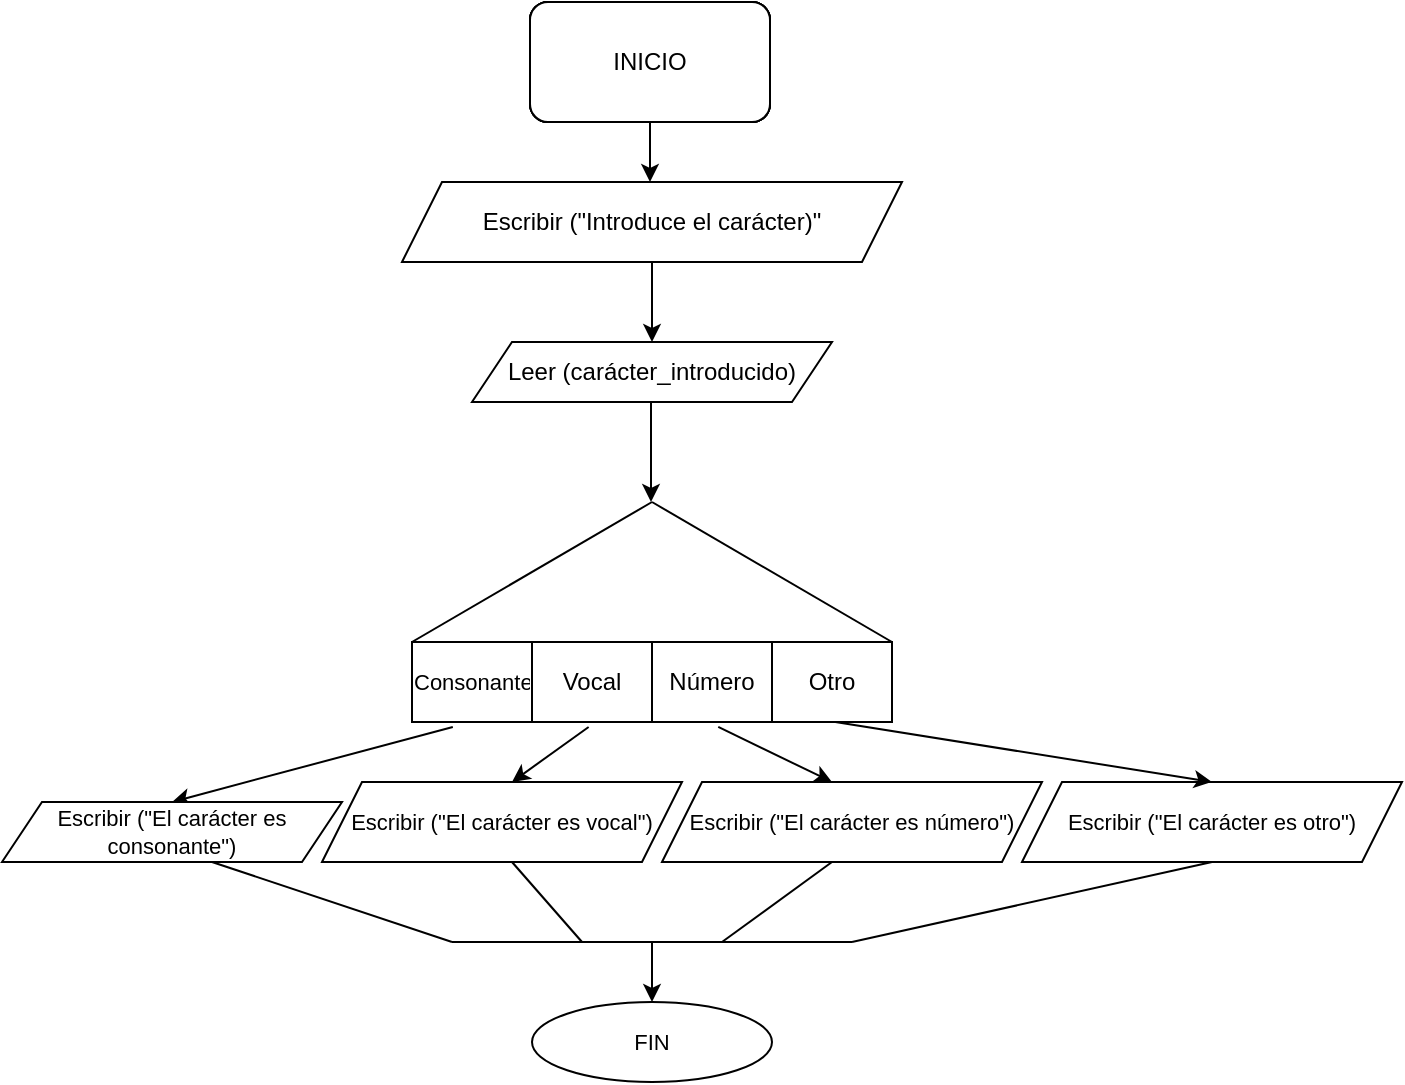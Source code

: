 <mxfile version="20.3.3" type="github">
  <diagram id="1XjNQObzMwLtmU3Wl38Y" name="Página-1">
    <mxGraphModel dx="953" dy="532" grid="1" gridSize="10" guides="1" tooltips="1" connect="1" arrows="1" fold="1" page="1" pageScale="1" pageWidth="827" pageHeight="1169" math="0" shadow="0">
      <root>
        <mxCell id="0" />
        <mxCell id="1" parent="0" />
        <mxCell id="wKU1zmOduOE47sI-MYQm-1" value="" style="rounded=1;whiteSpace=wrap;html=1;" vertex="1" parent="1">
          <mxGeometry x="354" y="20" width="120" height="60" as="geometry" />
        </mxCell>
        <mxCell id="wKU1zmOduOE47sI-MYQm-3" value="" style="rounded=1;whiteSpace=wrap;html=1;" vertex="1" parent="1">
          <mxGeometry x="354" y="20" width="120" height="60" as="geometry" />
        </mxCell>
        <mxCell id="wKU1zmOduOE47sI-MYQm-5" value="" style="rounded=1;whiteSpace=wrap;html=1;" vertex="1" parent="1">
          <mxGeometry x="354" y="20" width="120" height="60" as="geometry" />
        </mxCell>
        <mxCell id="wKU1zmOduOE47sI-MYQm-7" value="INICIO" style="rounded=1;whiteSpace=wrap;html=1;" vertex="1" parent="1">
          <mxGeometry x="354" y="20" width="120" height="60" as="geometry" />
        </mxCell>
        <mxCell id="wKU1zmOduOE47sI-MYQm-8" value="" style="endArrow=classic;html=1;rounded=0;exitX=0.5;exitY=1;exitDx=0;exitDy=0;" edge="1" source="wKU1zmOduOE47sI-MYQm-7" parent="1">
          <mxGeometry width="50" height="50" relative="1" as="geometry">
            <mxPoint x="624" y="260" as="sourcePoint" />
            <mxPoint x="414" y="110" as="targetPoint" />
          </mxGeometry>
        </mxCell>
        <mxCell id="wKU1zmOduOE47sI-MYQm-11" style="edgeStyle=orthogonalEdgeStyle;rounded=0;orthogonalLoop=1;jettySize=auto;html=1;entryX=0.5;entryY=0;entryDx=0;entryDy=0;" edge="1" parent="1" source="wKU1zmOduOE47sI-MYQm-9" target="wKU1zmOduOE47sI-MYQm-10">
          <mxGeometry relative="1" as="geometry" />
        </mxCell>
        <mxCell id="wKU1zmOduOE47sI-MYQm-9" value="Escribir (&quot;Introduce el carácter)&quot;" style="shape=parallelogram;perimeter=parallelogramPerimeter;whiteSpace=wrap;html=1;fixedSize=1;" vertex="1" parent="1">
          <mxGeometry x="290" y="110" width="250" height="40" as="geometry" />
        </mxCell>
        <mxCell id="wKU1zmOduOE47sI-MYQm-10" value="Leer (carácter_introducido)" style="shape=parallelogram;perimeter=parallelogramPerimeter;whiteSpace=wrap;html=1;fixedSize=1;" vertex="1" parent="1">
          <mxGeometry x="325" y="190" width="180" height="30" as="geometry" />
        </mxCell>
        <mxCell id="wKU1zmOduOE47sI-MYQm-12" value="" style="shape=table;startSize=0;container=1;collapsible=0;childLayout=tableLayout;" vertex="1" parent="1">
          <mxGeometry x="295" y="340" width="240" height="40" as="geometry" />
        </mxCell>
        <mxCell id="wKU1zmOduOE47sI-MYQm-13" value="" style="shape=tableRow;horizontal=0;startSize=0;swimlaneHead=0;swimlaneBody=0;top=0;left=0;bottom=0;right=0;collapsible=0;dropTarget=0;fillColor=none;points=[[0,0.5],[1,0.5]];portConstraint=eastwest;" vertex="1" parent="wKU1zmOduOE47sI-MYQm-12">
          <mxGeometry width="240" height="40" as="geometry" />
        </mxCell>
        <mxCell id="wKU1zmOduOE47sI-MYQm-14" value="&lt;font style=&quot;font-size: 11px;&quot;&gt;Consonante&lt;/font&gt;" style="shape=partialRectangle;html=1;whiteSpace=wrap;connectable=0;overflow=hidden;fillColor=none;top=0;left=0;bottom=0;right=0;pointerEvents=1;" vertex="1" parent="wKU1zmOduOE47sI-MYQm-13">
          <mxGeometry width="60" height="40" as="geometry">
            <mxRectangle width="60" height="40" as="alternateBounds" />
          </mxGeometry>
        </mxCell>
        <mxCell id="wKU1zmOduOE47sI-MYQm-15" value="Vocal" style="shape=partialRectangle;html=1;whiteSpace=wrap;connectable=0;overflow=hidden;fillColor=none;top=0;left=0;bottom=0;right=0;pointerEvents=1;" vertex="1" parent="wKU1zmOduOE47sI-MYQm-13">
          <mxGeometry x="60" width="60" height="40" as="geometry">
            <mxRectangle width="60" height="40" as="alternateBounds" />
          </mxGeometry>
        </mxCell>
        <mxCell id="wKU1zmOduOE47sI-MYQm-16" value="Número" style="shape=partialRectangle;html=1;whiteSpace=wrap;connectable=0;overflow=hidden;fillColor=none;top=0;left=0;bottom=0;right=0;pointerEvents=1;" vertex="1" parent="wKU1zmOduOE47sI-MYQm-13">
          <mxGeometry x="120" width="60" height="40" as="geometry">
            <mxRectangle width="60" height="40" as="alternateBounds" />
          </mxGeometry>
        </mxCell>
        <mxCell id="wKU1zmOduOE47sI-MYQm-17" value="Otro" style="shape=partialRectangle;html=1;whiteSpace=wrap;connectable=0;overflow=hidden;fillColor=none;top=0;left=0;bottom=0;right=0;pointerEvents=1;" vertex="1" parent="wKU1zmOduOE47sI-MYQm-13">
          <mxGeometry x="180" width="60" height="40" as="geometry">
            <mxRectangle width="60" height="40" as="alternateBounds" />
          </mxGeometry>
        </mxCell>
        <mxCell id="wKU1zmOduOE47sI-MYQm-18" value="" style="endArrow=classic;html=1;rounded=0;" edge="1" parent="1">
          <mxGeometry width="50" height="50" relative="1" as="geometry">
            <mxPoint x="414.5" y="220" as="sourcePoint" />
            <mxPoint x="414.5" y="270" as="targetPoint" />
            <Array as="points">
              <mxPoint x="414.5" y="270" />
            </Array>
          </mxGeometry>
        </mxCell>
        <mxCell id="wKU1zmOduOE47sI-MYQm-19" value="" style="endArrow=none;html=1;rounded=0;" edge="1" parent="1">
          <mxGeometry width="50" height="50" relative="1" as="geometry">
            <mxPoint x="295" y="340" as="sourcePoint" />
            <mxPoint x="415" y="270" as="targetPoint" />
          </mxGeometry>
        </mxCell>
        <mxCell id="wKU1zmOduOE47sI-MYQm-20" value="" style="endArrow=none;html=1;rounded=0;" edge="1" parent="1">
          <mxGeometry width="50" height="50" relative="1" as="geometry">
            <mxPoint x="535" y="340" as="sourcePoint" />
            <mxPoint x="415" y="270" as="targetPoint" />
          </mxGeometry>
        </mxCell>
        <mxCell id="wKU1zmOduOE47sI-MYQm-25" value="" style="endArrow=classic;html=1;rounded=0;exitX=0.085;exitY=1.062;exitDx=0;exitDy=0;exitPerimeter=0;entryX=0.5;entryY=0;entryDx=0;entryDy=0;" edge="1" source="wKU1zmOduOE47sI-MYQm-13" target="wKU1zmOduOE47sI-MYQm-36" parent="1">
          <mxGeometry width="50" height="50" relative="1" as="geometry">
            <mxPoint x="295" y="430" as="sourcePoint" />
            <mxPoint x="195" y="410" as="targetPoint" />
          </mxGeometry>
        </mxCell>
        <mxCell id="wKU1zmOduOE47sI-MYQm-26" value="" style="endArrow=classic;html=1;rounded=0;exitX=0.368;exitY=1.062;exitDx=0;exitDy=0;exitPerimeter=0;entryX=0.5;entryY=0;entryDx=0;entryDy=0;" edge="1" source="wKU1zmOduOE47sI-MYQm-13" parent="1">
          <mxGeometry width="50" height="50" relative="1" as="geometry">
            <mxPoint x="165" y="390" as="sourcePoint" />
            <mxPoint x="345" y="410" as="targetPoint" />
          </mxGeometry>
        </mxCell>
        <mxCell id="wKU1zmOduOE47sI-MYQm-27" value="" style="endArrow=classic;html=1;rounded=0;entryX=0.5;entryY=0;entryDx=0;entryDy=0;exitX=0.638;exitY=1.062;exitDx=0;exitDy=0;exitPerimeter=0;" edge="1" source="wKU1zmOduOE47sI-MYQm-13" parent="1">
          <mxGeometry width="50" height="50" relative="1" as="geometry">
            <mxPoint x="125" y="390" as="sourcePoint" />
            <mxPoint x="505" y="410" as="targetPoint" />
          </mxGeometry>
        </mxCell>
        <mxCell id="wKU1zmOduOE47sI-MYQm-29" value="" style="endArrow=none;html=1;rounded=0;" edge="1" parent="1">
          <mxGeometry width="50" height="50" relative="1" as="geometry">
            <mxPoint x="315" y="490" as="sourcePoint" />
            <mxPoint x="515" y="490" as="targetPoint" />
          </mxGeometry>
        </mxCell>
        <mxCell id="wKU1zmOduOE47sI-MYQm-30" value="" style="endArrow=none;html=1;rounded=0;entryX=0.5;entryY=1;entryDx=0;entryDy=0;" edge="1" parent="1">
          <mxGeometry width="50" height="50" relative="1" as="geometry">
            <mxPoint x="315" y="490" as="sourcePoint" />
            <mxPoint x="195" y="450" as="targetPoint" />
          </mxGeometry>
        </mxCell>
        <mxCell id="wKU1zmOduOE47sI-MYQm-31" value="" style="endArrow=none;html=1;rounded=0;entryX=0.5;entryY=1;entryDx=0;entryDy=0;" edge="1" parent="1">
          <mxGeometry width="50" height="50" relative="1" as="geometry">
            <mxPoint x="380" y="490" as="sourcePoint" />
            <mxPoint x="345" y="450" as="targetPoint" />
          </mxGeometry>
        </mxCell>
        <mxCell id="wKU1zmOduOE47sI-MYQm-32" value="" style="endArrow=none;html=1;rounded=0;entryX=0.5;entryY=1;entryDx=0;entryDy=0;" edge="1" parent="1">
          <mxGeometry width="50" height="50" relative="1" as="geometry">
            <mxPoint x="450" y="490" as="sourcePoint" />
            <mxPoint x="505" y="450" as="targetPoint" />
          </mxGeometry>
        </mxCell>
        <mxCell id="wKU1zmOduOE47sI-MYQm-33" value="" style="endArrow=none;html=1;rounded=0;exitX=0.5;exitY=1;exitDx=0;exitDy=0;" edge="1" source="wKU1zmOduOE47sI-MYQm-41" parent="1">
          <mxGeometry width="50" height="50" relative="1" as="geometry">
            <mxPoint x="621.667" y="450" as="sourcePoint" />
            <mxPoint x="515" y="490" as="targetPoint" />
          </mxGeometry>
        </mxCell>
        <mxCell id="wKU1zmOduOE47sI-MYQm-34" value="" style="endArrow=classic;html=1;rounded=0;" edge="1" parent="1">
          <mxGeometry width="50" height="50" relative="1" as="geometry">
            <mxPoint x="415" y="490" as="sourcePoint" />
            <mxPoint x="415" y="520" as="targetPoint" />
          </mxGeometry>
        </mxCell>
        <mxCell id="wKU1zmOduOE47sI-MYQm-36" value="Escribir (&quot;El carácter es consonante&quot;)" style="shape=parallelogram;perimeter=parallelogramPerimeter;whiteSpace=wrap;html=1;fixedSize=1;fontSize=11;" vertex="1" parent="1">
          <mxGeometry x="90" y="420" width="170" height="30" as="geometry" />
        </mxCell>
        <mxCell id="wKU1zmOduOE47sI-MYQm-37" value="&lt;font style=&quot;font-size: 11px;&quot;&gt;Escribir (&quot;El carácter es vocal&quot;)&lt;/font&gt;" style="shape=parallelogram;perimeter=parallelogramPerimeter;whiteSpace=wrap;html=1;fixedSize=1;fontSize=11;" vertex="1" parent="1">
          <mxGeometry x="250" y="410" width="180" height="40" as="geometry" />
        </mxCell>
        <mxCell id="wKU1zmOduOE47sI-MYQm-38" value="Escribir (&quot;El carácter es número&quot;)" style="shape=parallelogram;perimeter=parallelogramPerimeter;whiteSpace=wrap;html=1;fixedSize=1;fontSize=11;" vertex="1" parent="1">
          <mxGeometry x="420" y="410" width="190" height="40" as="geometry" />
        </mxCell>
        <mxCell id="wKU1zmOduOE47sI-MYQm-41" value="Escribir (&quot;El carácter es otro&quot;)" style="shape=parallelogram;perimeter=parallelogramPerimeter;whiteSpace=wrap;html=1;fixedSize=1;fontSize=11;" vertex="1" parent="1">
          <mxGeometry x="600" y="410" width="190" height="40" as="geometry" />
        </mxCell>
        <mxCell id="wKU1zmOduOE47sI-MYQm-42" value="" style="endArrow=classic;html=1;rounded=0;fontSize=11;entryX=0.5;entryY=0;entryDx=0;entryDy=0;exitX=0.882;exitY=1.001;exitDx=0;exitDy=0;exitPerimeter=0;" edge="1" parent="1" source="wKU1zmOduOE47sI-MYQm-13" target="wKU1zmOduOE47sI-MYQm-41">
          <mxGeometry width="50" height="50" relative="1" as="geometry">
            <mxPoint x="640" y="320" as="sourcePoint" />
            <mxPoint x="690" y="270" as="targetPoint" />
          </mxGeometry>
        </mxCell>
        <mxCell id="wKU1zmOduOE47sI-MYQm-43" value="FIN" style="ellipse;whiteSpace=wrap;html=1;fontSize=11;" vertex="1" parent="1">
          <mxGeometry x="355" y="520" width="120" height="40" as="geometry" />
        </mxCell>
      </root>
    </mxGraphModel>
  </diagram>
</mxfile>
